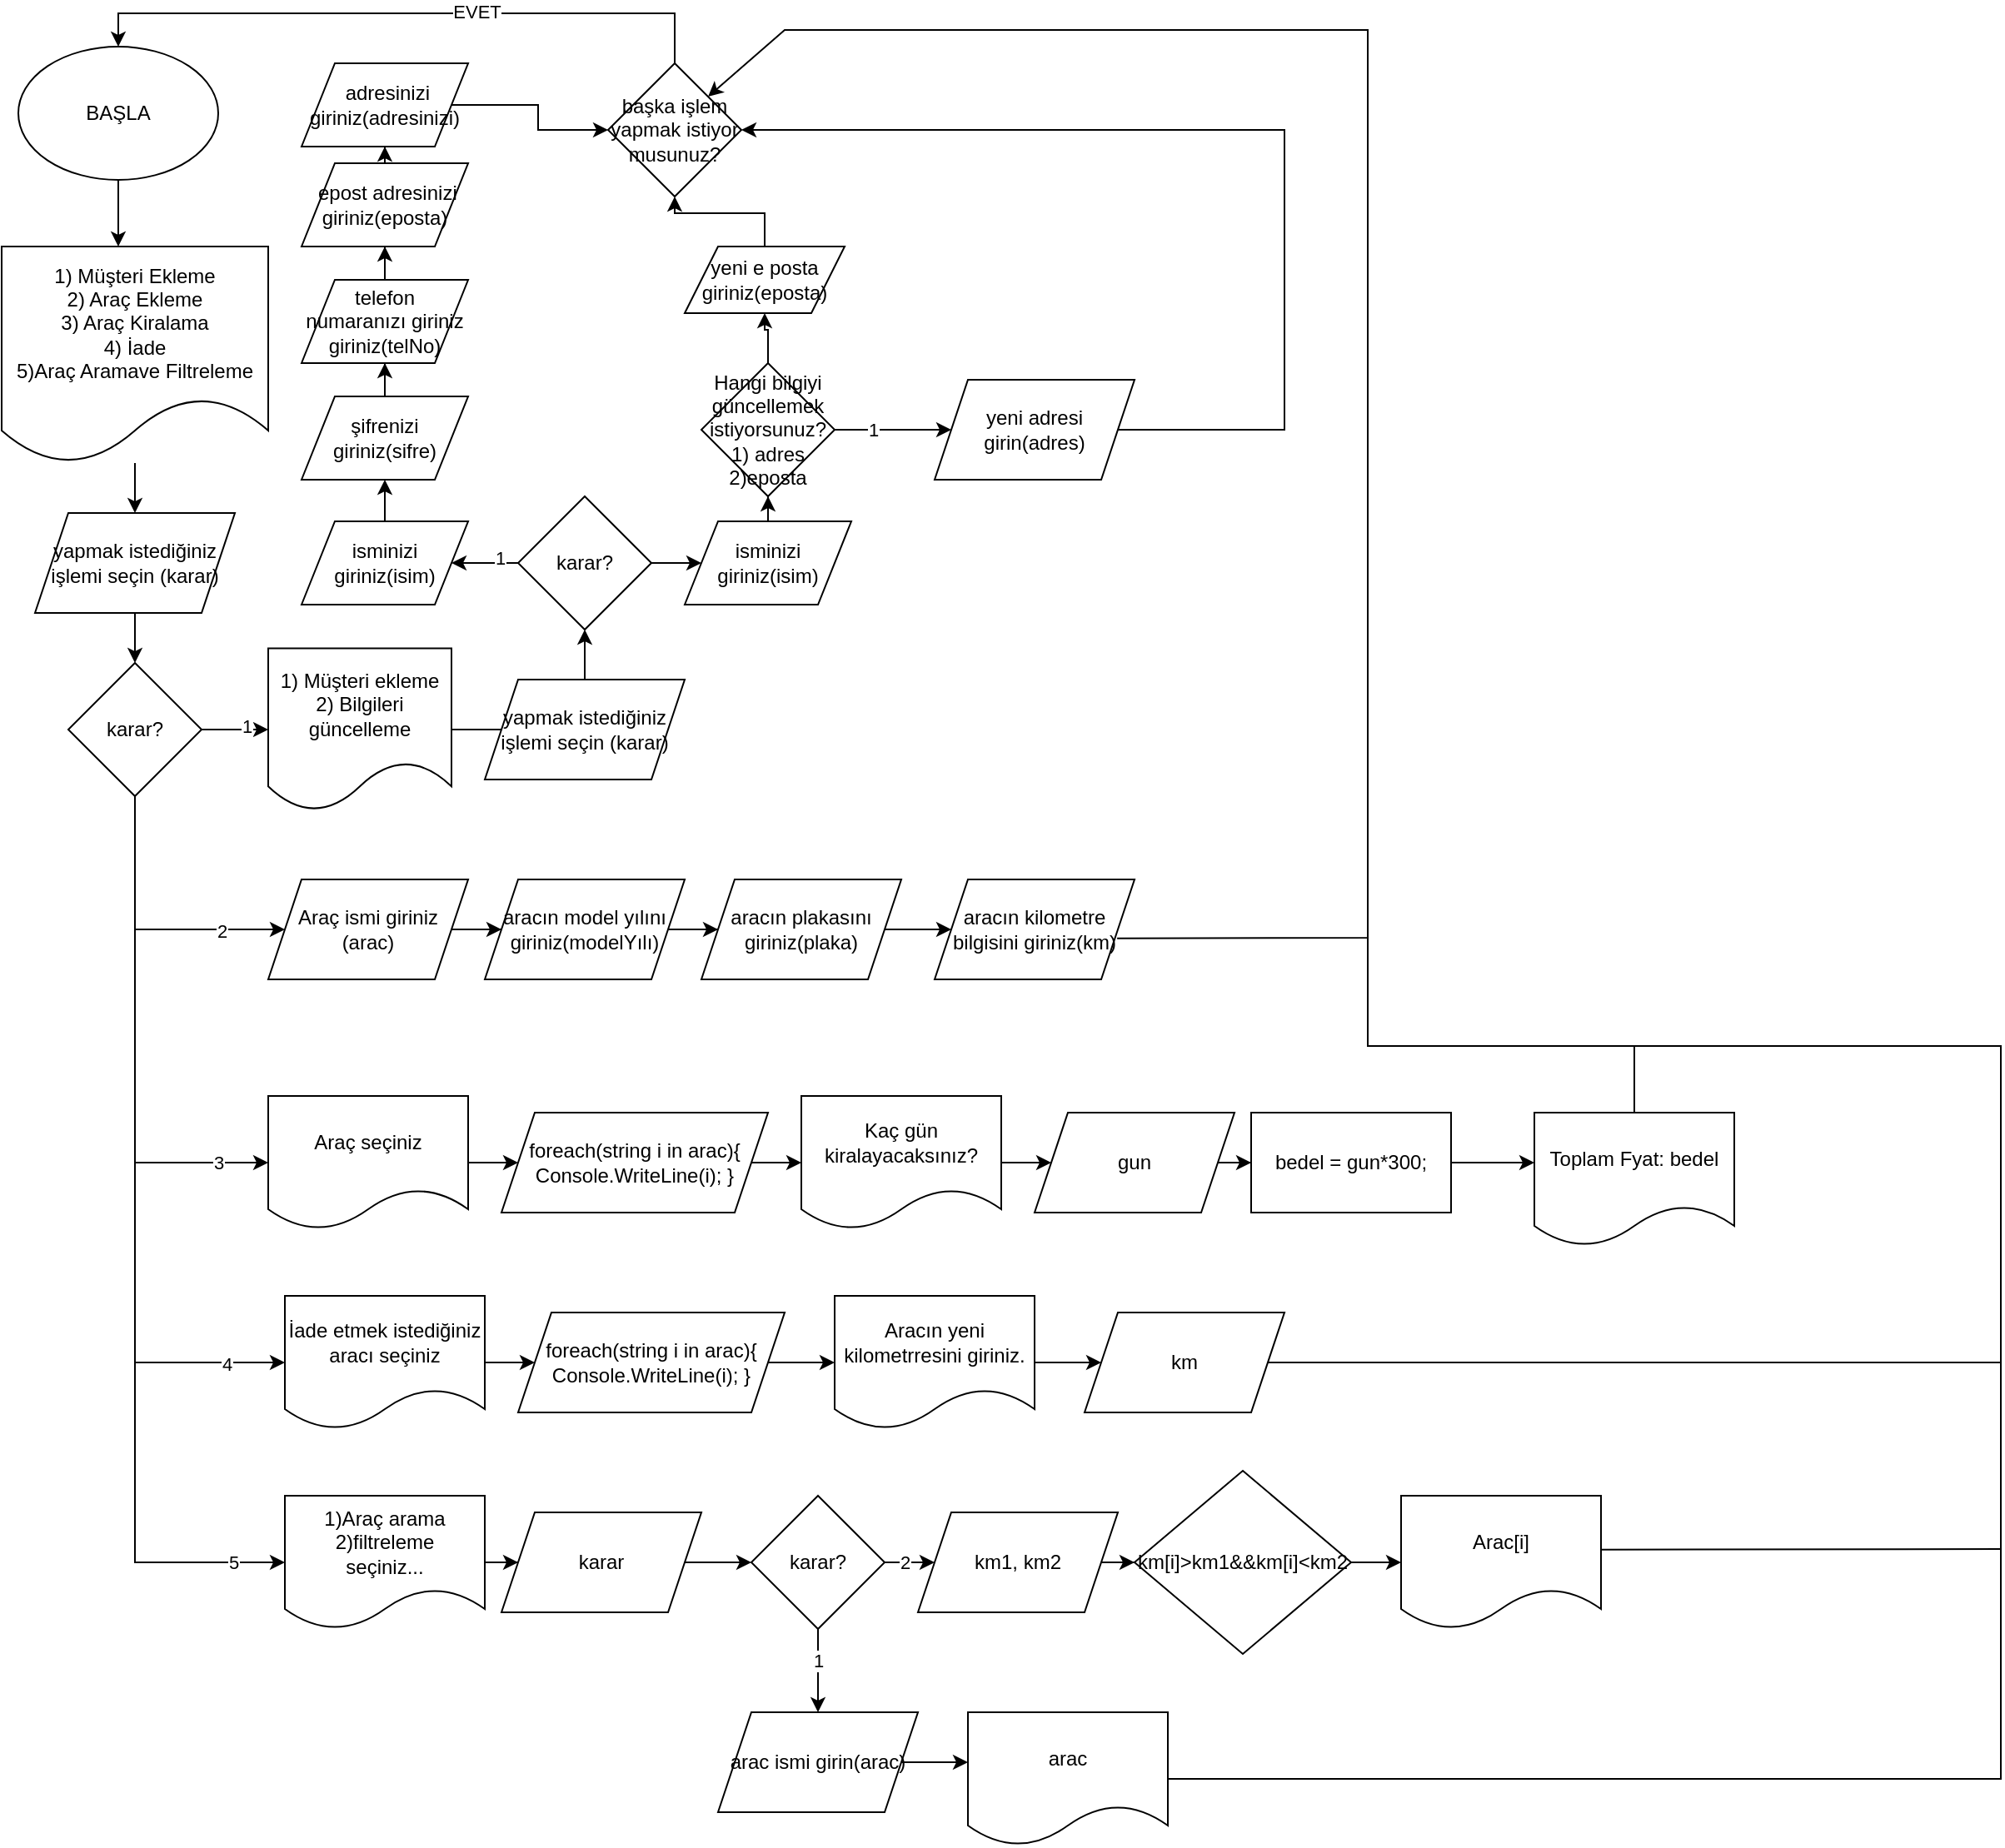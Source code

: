 <mxfile version="25.0.3">
  <diagram name="Sayfa -1" id="JGmF4wiFgPKhv7ylqvii">
    <mxGraphModel dx="1062" dy="537" grid="1" gridSize="10" guides="1" tooltips="1" connect="1" arrows="1" fold="1" page="1" pageScale="1" pageWidth="827" pageHeight="1169" math="0" shadow="0">
      <root>
        <mxCell id="0" />
        <mxCell id="1" parent="0" />
        <mxCell id="aF_uGZAXSh6hio6pCL4w-3" value="" style="edgeStyle=orthogonalEdgeStyle;rounded=0;orthogonalLoop=1;jettySize=auto;html=1;" parent="1" source="aF_uGZAXSh6hio6pCL4w-1" edge="1">
          <mxGeometry relative="1" as="geometry">
            <mxPoint x="110" y="160" as="targetPoint" />
          </mxGeometry>
        </mxCell>
        <mxCell id="aF_uGZAXSh6hio6pCL4w-1" value="BAŞLA" style="ellipse;whiteSpace=wrap;html=1;" parent="1" vertex="1">
          <mxGeometry x="50" y="40" width="120" height="80" as="geometry" />
        </mxCell>
        <mxCell id="aF_uGZAXSh6hio6pCL4w-30" value="" style="edgeStyle=orthogonalEdgeStyle;rounded=0;orthogonalLoop=1;jettySize=auto;html=1;" parent="1" source="aF_uGZAXSh6hio6pCL4w-28" target="aF_uGZAXSh6hio6pCL4w-29" edge="1">
          <mxGeometry relative="1" as="geometry" />
        </mxCell>
        <mxCell id="aF_uGZAXSh6hio6pCL4w-28" value="1) Müşteri Ekleme&lt;div&gt;2) Araç Ekleme&lt;/div&gt;&lt;div&gt;3) Araç Kiralama&lt;/div&gt;&lt;div&gt;4) İade&lt;/div&gt;&lt;div&gt;5)Araç Aramave Filtreleme&lt;/div&gt;" style="shape=document;whiteSpace=wrap;html=1;boundedLbl=1;" parent="1" vertex="1">
          <mxGeometry x="40" y="160" width="160" height="130" as="geometry" />
        </mxCell>
        <mxCell id="aF_uGZAXSh6hio6pCL4w-32" value="" style="edgeStyle=orthogonalEdgeStyle;rounded=0;orthogonalLoop=1;jettySize=auto;html=1;" parent="1" source="aF_uGZAXSh6hio6pCL4w-29" target="aF_uGZAXSh6hio6pCL4w-31" edge="1">
          <mxGeometry relative="1" as="geometry" />
        </mxCell>
        <mxCell id="aF_uGZAXSh6hio6pCL4w-29" value="yapmak istediğiniz işlemi seçin (karar)" style="shape=parallelogram;perimeter=parallelogramPerimeter;whiteSpace=wrap;html=1;fixedSize=1;" parent="1" vertex="1">
          <mxGeometry x="60" y="320" width="120" height="60" as="geometry" />
        </mxCell>
        <mxCell id="aF_uGZAXSh6hio6pCL4w-34" value="" style="edgeStyle=orthogonalEdgeStyle;rounded=0;orthogonalLoop=1;jettySize=auto;html=1;" parent="1" source="aF_uGZAXSh6hio6pCL4w-31" target="aF_uGZAXSh6hio6pCL4w-33" edge="1">
          <mxGeometry relative="1" as="geometry" />
        </mxCell>
        <mxCell id="aF_uGZAXSh6hio6pCL4w-35" value="1" style="edgeLabel;html=1;align=center;verticalAlign=middle;resizable=0;points=[];" parent="aF_uGZAXSh6hio6pCL4w-34" vertex="1" connectable="0">
          <mxGeometry x="0.32" y="2" relative="1" as="geometry">
            <mxPoint as="offset" />
          </mxGeometry>
        </mxCell>
        <mxCell id="aF_uGZAXSh6hio6pCL4w-31" value="karar?" style="rhombus;whiteSpace=wrap;html=1;" parent="1" vertex="1">
          <mxGeometry x="80" y="410" width="80" height="80" as="geometry" />
        </mxCell>
        <mxCell id="aF_uGZAXSh6hio6pCL4w-37" value="" style="edgeStyle=orthogonalEdgeStyle;rounded=0;orthogonalLoop=1;jettySize=auto;html=1;" parent="1" source="aF_uGZAXSh6hio6pCL4w-33" target="aF_uGZAXSh6hio6pCL4w-36" edge="1">
          <mxGeometry relative="1" as="geometry" />
        </mxCell>
        <mxCell id="aF_uGZAXSh6hio6pCL4w-33" value="1) Müşteri ekleme&lt;div&gt;2) Bilgileri güncelleme&lt;/div&gt;" style="shape=document;whiteSpace=wrap;html=1;boundedLbl=1;" parent="1" vertex="1">
          <mxGeometry x="200" y="401.25" width="110" height="97.5" as="geometry" />
        </mxCell>
        <mxCell id="aF_uGZAXSh6hio6pCL4w-39" value="" style="edgeStyle=orthogonalEdgeStyle;rounded=0;orthogonalLoop=1;jettySize=auto;html=1;" parent="1" source="aF_uGZAXSh6hio6pCL4w-36" target="aF_uGZAXSh6hio6pCL4w-38" edge="1">
          <mxGeometry relative="1" as="geometry" />
        </mxCell>
        <mxCell id="aF_uGZAXSh6hio6pCL4w-36" value="yapmak istediğiniz işlemi seçin (karar)" style="shape=parallelogram;perimeter=parallelogramPerimeter;whiteSpace=wrap;html=1;fixedSize=1;" parent="1" vertex="1">
          <mxGeometry x="330" y="420" width="120" height="60" as="geometry" />
        </mxCell>
        <mxCell id="aF_uGZAXSh6hio6pCL4w-41" value="" style="edgeStyle=orthogonalEdgeStyle;rounded=0;orthogonalLoop=1;jettySize=auto;html=1;" parent="1" source="aF_uGZAXSh6hio6pCL4w-38" target="aF_uGZAXSh6hio6pCL4w-40" edge="1">
          <mxGeometry relative="1" as="geometry" />
        </mxCell>
        <mxCell id="KJzKK7GFQL38OleqfvDz-1" value="1" style="edgeLabel;html=1;align=center;verticalAlign=middle;resizable=0;points=[];" vertex="1" connectable="0" parent="aF_uGZAXSh6hio6pCL4w-41">
          <mxGeometry x="0.044" y="-3" relative="1" as="geometry">
            <mxPoint as="offset" />
          </mxGeometry>
        </mxCell>
        <mxCell id="KJzKK7GFQL38OleqfvDz-18" value="" style="edgeStyle=orthogonalEdgeStyle;rounded=0;orthogonalLoop=1;jettySize=auto;html=1;" edge="1" parent="1" source="aF_uGZAXSh6hio6pCL4w-38">
          <mxGeometry relative="1" as="geometry">
            <mxPoint x="460" y="350" as="targetPoint" />
          </mxGeometry>
        </mxCell>
        <mxCell id="aF_uGZAXSh6hio6pCL4w-38" value="karar?" style="rhombus;whiteSpace=wrap;html=1;" parent="1" vertex="1">
          <mxGeometry x="350" y="310" width="80" height="80" as="geometry" />
        </mxCell>
        <mxCell id="KJzKK7GFQL38OleqfvDz-3" value="" style="edgeStyle=orthogonalEdgeStyle;rounded=0;orthogonalLoop=1;jettySize=auto;html=1;" edge="1" parent="1" source="aF_uGZAXSh6hio6pCL4w-40" target="KJzKK7GFQL38OleqfvDz-2">
          <mxGeometry relative="1" as="geometry" />
        </mxCell>
        <mxCell id="aF_uGZAXSh6hio6pCL4w-40" value="isminizi giriniz(isim)" style="shape=parallelogram;perimeter=parallelogramPerimeter;whiteSpace=wrap;html=1;fixedSize=1;" parent="1" vertex="1">
          <mxGeometry x="220" y="325" width="100" height="50" as="geometry" />
        </mxCell>
        <mxCell id="KJzKK7GFQL38OleqfvDz-5" value="" style="edgeStyle=orthogonalEdgeStyle;rounded=0;orthogonalLoop=1;jettySize=auto;html=1;" edge="1" parent="1" source="KJzKK7GFQL38OleqfvDz-2" target="KJzKK7GFQL38OleqfvDz-4">
          <mxGeometry relative="1" as="geometry" />
        </mxCell>
        <mxCell id="KJzKK7GFQL38OleqfvDz-2" value="şifrenizi giriniz(sifre)" style="shape=parallelogram;perimeter=parallelogramPerimeter;whiteSpace=wrap;html=1;fixedSize=1;" vertex="1" parent="1">
          <mxGeometry x="220" y="250" width="100" height="50" as="geometry" />
        </mxCell>
        <mxCell id="KJzKK7GFQL38OleqfvDz-7" value="" style="edgeStyle=orthogonalEdgeStyle;rounded=0;orthogonalLoop=1;jettySize=auto;html=1;" edge="1" parent="1" source="KJzKK7GFQL38OleqfvDz-4" target="KJzKK7GFQL38OleqfvDz-6">
          <mxGeometry relative="1" as="geometry" />
        </mxCell>
        <mxCell id="KJzKK7GFQL38OleqfvDz-4" value="telefon numaranızı giriniz giriniz(telNo)" style="shape=parallelogram;perimeter=parallelogramPerimeter;whiteSpace=wrap;html=1;fixedSize=1;" vertex="1" parent="1">
          <mxGeometry x="220" y="180" width="100" height="50" as="geometry" />
        </mxCell>
        <mxCell id="KJzKK7GFQL38OleqfvDz-9" value="" style="edgeStyle=orthogonalEdgeStyle;rounded=0;orthogonalLoop=1;jettySize=auto;html=1;" edge="1" parent="1" source="KJzKK7GFQL38OleqfvDz-6" target="KJzKK7GFQL38OleqfvDz-8">
          <mxGeometry relative="1" as="geometry" />
        </mxCell>
        <mxCell id="KJzKK7GFQL38OleqfvDz-6" value="&amp;nbsp;epost adresinizi giriniz(eposta)" style="shape=parallelogram;perimeter=parallelogramPerimeter;whiteSpace=wrap;html=1;fixedSize=1;" vertex="1" parent="1">
          <mxGeometry x="220" y="110" width="100" height="50" as="geometry" />
        </mxCell>
        <mxCell id="KJzKK7GFQL38OleqfvDz-11" value="" style="edgeStyle=orthogonalEdgeStyle;rounded=0;orthogonalLoop=1;jettySize=auto;html=1;" edge="1" parent="1" source="KJzKK7GFQL38OleqfvDz-8" target="KJzKK7GFQL38OleqfvDz-10">
          <mxGeometry relative="1" as="geometry" />
        </mxCell>
        <mxCell id="KJzKK7GFQL38OleqfvDz-8" value="&amp;nbsp;adresinizi giriniz(adresinizi)" style="shape=parallelogram;perimeter=parallelogramPerimeter;whiteSpace=wrap;html=1;fixedSize=1;" vertex="1" parent="1">
          <mxGeometry x="220" y="50" width="100" height="50" as="geometry" />
        </mxCell>
        <mxCell id="KJzKK7GFQL38OleqfvDz-10" value="başka işlem yapmak istiyor musunuz?" style="rhombus;whiteSpace=wrap;html=1;" vertex="1" parent="1">
          <mxGeometry x="404" y="50" width="80" height="80" as="geometry" />
        </mxCell>
        <mxCell id="KJzKK7GFQL38OleqfvDz-12" value="" style="endArrow=classic;html=1;rounded=0;entryX=0.5;entryY=0;entryDx=0;entryDy=0;exitX=0.5;exitY=0;exitDx=0;exitDy=0;" edge="1" parent="1" source="KJzKK7GFQL38OleqfvDz-10" target="aF_uGZAXSh6hio6pCL4w-1">
          <mxGeometry width="50" height="50" relative="1" as="geometry">
            <mxPoint x="370" y="50" as="sourcePoint" />
            <mxPoint x="470" y="270" as="targetPoint" />
            <Array as="points">
              <mxPoint x="444" y="20" />
              <mxPoint x="110" y="20" />
            </Array>
          </mxGeometry>
        </mxCell>
        <mxCell id="KJzKK7GFQL38OleqfvDz-13" value="EVET" style="edgeLabel;html=1;align=center;verticalAlign=middle;resizable=0;points=[];" vertex="1" connectable="0" parent="KJzKK7GFQL38OleqfvDz-12">
          <mxGeometry x="-0.222" y="-1" relative="1" as="geometry">
            <mxPoint as="offset" />
          </mxGeometry>
        </mxCell>
        <mxCell id="KJzKK7GFQL38OleqfvDz-44" value="" style="edgeStyle=orthogonalEdgeStyle;rounded=0;orthogonalLoop=1;jettySize=auto;html=1;" edge="1" parent="1" source="KJzKK7GFQL38OleqfvDz-15" target="KJzKK7GFQL38OleqfvDz-43">
          <mxGeometry relative="1" as="geometry" />
        </mxCell>
        <mxCell id="KJzKK7GFQL38OleqfvDz-15" value="Araç seçiniz" style="shape=document;whiteSpace=wrap;html=1;boundedLbl=1;" vertex="1" parent="1">
          <mxGeometry x="200" y="670" width="120" height="80" as="geometry" />
        </mxCell>
        <mxCell id="KJzKK7GFQL38OleqfvDz-63" value="" style="edgeStyle=orthogonalEdgeStyle;rounded=0;orthogonalLoop=1;jettySize=auto;html=1;" edge="1" parent="1" source="KJzKK7GFQL38OleqfvDz-16" target="KJzKK7GFQL38OleqfvDz-62">
          <mxGeometry relative="1" as="geometry" />
        </mxCell>
        <mxCell id="KJzKK7GFQL38OleqfvDz-16" value="İade etmek istediğiniz aracı seçiniz" style="shape=document;whiteSpace=wrap;html=1;boundedLbl=1;" vertex="1" parent="1">
          <mxGeometry x="210" y="790" width="120" height="80" as="geometry" />
        </mxCell>
        <mxCell id="KJzKK7GFQL38OleqfvDz-21" value="" style="edgeStyle=orthogonalEdgeStyle;rounded=0;orthogonalLoop=1;jettySize=auto;html=1;" edge="1" parent="1" source="KJzKK7GFQL38OleqfvDz-19" target="KJzKK7GFQL38OleqfvDz-20">
          <mxGeometry relative="1" as="geometry" />
        </mxCell>
        <mxCell id="KJzKK7GFQL38OleqfvDz-19" value="isminizi giriniz(isim)" style="shape=parallelogram;perimeter=parallelogramPerimeter;whiteSpace=wrap;html=1;fixedSize=1;" vertex="1" parent="1">
          <mxGeometry x="450" y="325" width="100" height="50" as="geometry" />
        </mxCell>
        <mxCell id="KJzKK7GFQL38OleqfvDz-24" value="" style="edgeStyle=orthogonalEdgeStyle;rounded=0;orthogonalLoop=1;jettySize=auto;html=1;" edge="1" parent="1" source="KJzKK7GFQL38OleqfvDz-20" target="KJzKK7GFQL38OleqfvDz-23">
          <mxGeometry relative="1" as="geometry" />
        </mxCell>
        <mxCell id="KJzKK7GFQL38OleqfvDz-25" value="1" style="edgeLabel;html=1;align=center;verticalAlign=middle;resizable=0;points=[];" vertex="1" connectable="0" parent="KJzKK7GFQL38OleqfvDz-24">
          <mxGeometry x="-0.352" relative="1" as="geometry">
            <mxPoint as="offset" />
          </mxGeometry>
        </mxCell>
        <mxCell id="KJzKK7GFQL38OleqfvDz-29" value="" style="edgeStyle=orthogonalEdgeStyle;rounded=0;orthogonalLoop=1;jettySize=auto;html=1;" edge="1" parent="1" source="KJzKK7GFQL38OleqfvDz-20" target="KJzKK7GFQL38OleqfvDz-28">
          <mxGeometry relative="1" as="geometry" />
        </mxCell>
        <mxCell id="KJzKK7GFQL38OleqfvDz-20" value="Hangi bilgiyi güncellemek istiyorsunuz?&lt;div&gt;1) adres&lt;/div&gt;&lt;div&gt;2)eposta&lt;/div&gt;" style="rhombus;whiteSpace=wrap;html=1;" vertex="1" parent="1">
          <mxGeometry x="460" y="230" width="80" height="80" as="geometry" />
        </mxCell>
        <mxCell id="KJzKK7GFQL38OleqfvDz-23" value="yeni adresi girin(adres)" style="shape=parallelogram;perimeter=parallelogramPerimeter;whiteSpace=wrap;html=1;fixedSize=1;" vertex="1" parent="1">
          <mxGeometry x="600" y="240" width="120" height="60" as="geometry" />
        </mxCell>
        <mxCell id="KJzKK7GFQL38OleqfvDz-26" value="" style="endArrow=classic;html=1;rounded=0;exitX=1;exitY=0.5;exitDx=0;exitDy=0;entryX=1;entryY=0.5;entryDx=0;entryDy=0;" edge="1" parent="1" source="KJzKK7GFQL38OleqfvDz-23" target="KJzKK7GFQL38OleqfvDz-10">
          <mxGeometry width="50" height="50" relative="1" as="geometry">
            <mxPoint x="420" y="320" as="sourcePoint" />
            <mxPoint x="470" y="270" as="targetPoint" />
            <Array as="points">
              <mxPoint x="810" y="270" />
              <mxPoint x="810" y="90" />
            </Array>
          </mxGeometry>
        </mxCell>
        <mxCell id="KJzKK7GFQL38OleqfvDz-30" value="" style="edgeStyle=orthogonalEdgeStyle;rounded=0;orthogonalLoop=1;jettySize=auto;html=1;" edge="1" parent="1" source="KJzKK7GFQL38OleqfvDz-28" target="KJzKK7GFQL38OleqfvDz-10">
          <mxGeometry relative="1" as="geometry" />
        </mxCell>
        <mxCell id="KJzKK7GFQL38OleqfvDz-28" value="yeni e posta giriniz(eposta)" style="shape=parallelogram;perimeter=parallelogramPerimeter;whiteSpace=wrap;html=1;fixedSize=1;" vertex="1" parent="1">
          <mxGeometry x="450" y="160" width="96" height="40" as="geometry" />
        </mxCell>
        <mxCell id="KJzKK7GFQL38OleqfvDz-36" value="" style="edgeStyle=orthogonalEdgeStyle;rounded=0;orthogonalLoop=1;jettySize=auto;html=1;" edge="1" parent="1" source="KJzKK7GFQL38OleqfvDz-31" target="KJzKK7GFQL38OleqfvDz-35">
          <mxGeometry relative="1" as="geometry" />
        </mxCell>
        <mxCell id="KJzKK7GFQL38OleqfvDz-31" value="Araç ismi giriniz&lt;div&gt;(arac)&lt;/div&gt;" style="shape=parallelogram;perimeter=parallelogramPerimeter;whiteSpace=wrap;html=1;fixedSize=1;" vertex="1" parent="1">
          <mxGeometry x="200" y="540" width="120" height="60" as="geometry" />
        </mxCell>
        <mxCell id="KJzKK7GFQL38OleqfvDz-33" value="" style="endArrow=classic;html=1;rounded=0;exitX=0.5;exitY=1;exitDx=0;exitDy=0;entryX=0;entryY=0.5;entryDx=0;entryDy=0;" edge="1" parent="1" source="aF_uGZAXSh6hio6pCL4w-31" target="KJzKK7GFQL38OleqfvDz-31">
          <mxGeometry width="50" height="50" relative="1" as="geometry">
            <mxPoint x="420" y="620" as="sourcePoint" />
            <mxPoint x="470" y="570" as="targetPoint" />
            <Array as="points">
              <mxPoint x="120" y="570" />
            </Array>
          </mxGeometry>
        </mxCell>
        <mxCell id="KJzKK7GFQL38OleqfvDz-34" value="2" style="edgeLabel;html=1;align=center;verticalAlign=middle;resizable=0;points=[];" vertex="1" connectable="0" parent="KJzKK7GFQL38OleqfvDz-33">
          <mxGeometry x="0.552" y="-1" relative="1" as="geometry">
            <mxPoint as="offset" />
          </mxGeometry>
        </mxCell>
        <mxCell id="KJzKK7GFQL38OleqfvDz-38" value="" style="edgeStyle=orthogonalEdgeStyle;rounded=0;orthogonalLoop=1;jettySize=auto;html=1;" edge="1" parent="1" source="KJzKK7GFQL38OleqfvDz-35" target="KJzKK7GFQL38OleqfvDz-37">
          <mxGeometry relative="1" as="geometry" />
        </mxCell>
        <mxCell id="KJzKK7GFQL38OleqfvDz-35" value="aracın model yılını giriniz(modelYılı)" style="shape=parallelogram;perimeter=parallelogramPerimeter;whiteSpace=wrap;html=1;fixedSize=1;" vertex="1" parent="1">
          <mxGeometry x="330" y="540" width="120" height="60" as="geometry" />
        </mxCell>
        <mxCell id="KJzKK7GFQL38OleqfvDz-40" value="" style="edgeStyle=orthogonalEdgeStyle;rounded=0;orthogonalLoop=1;jettySize=auto;html=1;" edge="1" parent="1" source="KJzKK7GFQL38OleqfvDz-37" target="KJzKK7GFQL38OleqfvDz-39">
          <mxGeometry relative="1" as="geometry" />
        </mxCell>
        <mxCell id="KJzKK7GFQL38OleqfvDz-37" value="aracın plakasını giriniz(plaka)" style="shape=parallelogram;perimeter=parallelogramPerimeter;whiteSpace=wrap;html=1;fixedSize=1;" vertex="1" parent="1">
          <mxGeometry x="460" y="540" width="120" height="60" as="geometry" />
        </mxCell>
        <mxCell id="KJzKK7GFQL38OleqfvDz-39" value="aracın kilometre bilgisini giriniz(km)" style="shape=parallelogram;perimeter=parallelogramPerimeter;whiteSpace=wrap;html=1;fixedSize=1;" vertex="1" parent="1">
          <mxGeometry x="600" y="540" width="120" height="60" as="geometry" />
        </mxCell>
        <mxCell id="KJzKK7GFQL38OleqfvDz-41" value="" style="endArrow=classic;html=1;rounded=0;exitX=0.913;exitY=0.59;exitDx=0;exitDy=0;exitPerimeter=0;entryX=1;entryY=0;entryDx=0;entryDy=0;" edge="1" parent="1" source="KJzKK7GFQL38OleqfvDz-39" target="KJzKK7GFQL38OleqfvDz-10">
          <mxGeometry width="50" height="50" relative="1" as="geometry">
            <mxPoint x="740" y="590" as="sourcePoint" />
            <mxPoint x="490" y="30" as="targetPoint" />
            <Array as="points">
              <mxPoint x="860" y="575" />
              <mxPoint x="860" y="30" />
              <mxPoint x="510" y="30" />
            </Array>
          </mxGeometry>
        </mxCell>
        <mxCell id="KJzKK7GFQL38OleqfvDz-42" value="" style="endArrow=classic;html=1;rounded=0;entryX=0;entryY=0.5;entryDx=0;entryDy=0;" edge="1" parent="1" target="KJzKK7GFQL38OleqfvDz-15">
          <mxGeometry width="50" height="50" relative="1" as="geometry">
            <mxPoint x="120" y="570" as="sourcePoint" />
            <mxPoint x="550" y="710" as="targetPoint" />
            <Array as="points">
              <mxPoint x="120" y="710" />
            </Array>
          </mxGeometry>
        </mxCell>
        <mxCell id="KJzKK7GFQL38OleqfvDz-45" value="3" style="edgeLabel;html=1;align=center;verticalAlign=middle;resizable=0;points=[];" vertex="1" connectable="0" parent="KJzKK7GFQL38OleqfvDz-42">
          <mxGeometry x="0.536" y="1" relative="1" as="geometry">
            <mxPoint x="21" y="1" as="offset" />
          </mxGeometry>
        </mxCell>
        <mxCell id="KJzKK7GFQL38OleqfvDz-47" value="" style="edgeStyle=orthogonalEdgeStyle;rounded=0;orthogonalLoop=1;jettySize=auto;html=1;" edge="1" parent="1" source="KJzKK7GFQL38OleqfvDz-43">
          <mxGeometry relative="1" as="geometry">
            <mxPoint x="520.0" y="710.0" as="targetPoint" />
          </mxGeometry>
        </mxCell>
        <mxCell id="KJzKK7GFQL38OleqfvDz-43" value="foreach(string i in arac){ Console.WriteLine(i); }" style="shape=parallelogram;perimeter=parallelogramPerimeter;whiteSpace=wrap;html=1;fixedSize=1;" vertex="1" parent="1">
          <mxGeometry x="340" y="680" width="160" height="60" as="geometry" />
        </mxCell>
        <mxCell id="KJzKK7GFQL38OleqfvDz-52" value="" style="edgeStyle=orthogonalEdgeStyle;rounded=0;orthogonalLoop=1;jettySize=auto;html=1;" edge="1" parent="1" source="KJzKK7GFQL38OleqfvDz-50" target="KJzKK7GFQL38OleqfvDz-51">
          <mxGeometry relative="1" as="geometry" />
        </mxCell>
        <mxCell id="KJzKK7GFQL38OleqfvDz-50" value="Kaç gün kiralayacaksınız?" style="shape=document;whiteSpace=wrap;html=1;boundedLbl=1;" vertex="1" parent="1">
          <mxGeometry x="520" y="670" width="120" height="80" as="geometry" />
        </mxCell>
        <mxCell id="KJzKK7GFQL38OleqfvDz-54" value="" style="edgeStyle=orthogonalEdgeStyle;rounded=0;orthogonalLoop=1;jettySize=auto;html=1;" edge="1" parent="1" source="KJzKK7GFQL38OleqfvDz-51" target="KJzKK7GFQL38OleqfvDz-53">
          <mxGeometry relative="1" as="geometry" />
        </mxCell>
        <mxCell id="KJzKK7GFQL38OleqfvDz-51" value="gun" style="shape=parallelogram;perimeter=parallelogramPerimeter;whiteSpace=wrap;html=1;fixedSize=1;" vertex="1" parent="1">
          <mxGeometry x="660" y="680" width="120" height="60" as="geometry" />
        </mxCell>
        <mxCell id="KJzKK7GFQL38OleqfvDz-56" value="" style="edgeStyle=orthogonalEdgeStyle;rounded=0;orthogonalLoop=1;jettySize=auto;html=1;" edge="1" parent="1" source="KJzKK7GFQL38OleqfvDz-53">
          <mxGeometry relative="1" as="geometry">
            <mxPoint x="960" y="710" as="targetPoint" />
          </mxGeometry>
        </mxCell>
        <mxCell id="KJzKK7GFQL38OleqfvDz-53" value="bedel = gun*300;" style="whiteSpace=wrap;html=1;" vertex="1" parent="1">
          <mxGeometry x="790" y="680" width="120" height="60" as="geometry" />
        </mxCell>
        <mxCell id="KJzKK7GFQL38OleqfvDz-57" value="Toplam Fyat: bedel" style="shape=document;whiteSpace=wrap;html=1;boundedLbl=1;" vertex="1" parent="1">
          <mxGeometry x="960" y="680" width="120" height="80" as="geometry" />
        </mxCell>
        <mxCell id="KJzKK7GFQL38OleqfvDz-60" value="" style="endArrow=none;html=1;rounded=0;exitX=0.5;exitY=0;exitDx=0;exitDy=0;" edge="1" parent="1" source="KJzKK7GFQL38OleqfvDz-57">
          <mxGeometry width="50" height="50" relative="1" as="geometry">
            <mxPoint x="630" y="530" as="sourcePoint" />
            <mxPoint x="860" y="560" as="targetPoint" />
            <Array as="points">
              <mxPoint x="1020" y="640" />
              <mxPoint x="860" y="640" />
            </Array>
          </mxGeometry>
        </mxCell>
        <mxCell id="KJzKK7GFQL38OleqfvDz-61" value="" style="endArrow=classic;html=1;rounded=0;entryX=0;entryY=0.5;entryDx=0;entryDy=0;" edge="1" parent="1" target="KJzKK7GFQL38OleqfvDz-16">
          <mxGeometry width="50" height="50" relative="1" as="geometry">
            <mxPoint x="120" y="710" as="sourcePoint" />
            <mxPoint x="170" y="720" as="targetPoint" />
            <Array as="points">
              <mxPoint x="120" y="830" />
            </Array>
          </mxGeometry>
        </mxCell>
        <mxCell id="KJzKK7GFQL38OleqfvDz-64" value="4" style="edgeLabel;html=1;align=center;verticalAlign=middle;resizable=0;points=[];" vertex="1" connectable="0" parent="KJzKK7GFQL38OleqfvDz-61">
          <mxGeometry x="0.665" y="-1" relative="1" as="geometry">
            <mxPoint as="offset" />
          </mxGeometry>
        </mxCell>
        <mxCell id="KJzKK7GFQL38OleqfvDz-66" value="" style="edgeStyle=orthogonalEdgeStyle;rounded=0;orthogonalLoop=1;jettySize=auto;html=1;" edge="1" parent="1" source="KJzKK7GFQL38OleqfvDz-62" target="KJzKK7GFQL38OleqfvDz-65">
          <mxGeometry relative="1" as="geometry" />
        </mxCell>
        <mxCell id="KJzKK7GFQL38OleqfvDz-62" value="foreach(string i in arac){ Console.WriteLine(i); }" style="shape=parallelogram;perimeter=parallelogramPerimeter;whiteSpace=wrap;html=1;fixedSize=1;" vertex="1" parent="1">
          <mxGeometry x="350" y="800" width="160" height="60" as="geometry" />
        </mxCell>
        <mxCell id="KJzKK7GFQL38OleqfvDz-68" value="" style="edgeStyle=orthogonalEdgeStyle;rounded=0;orthogonalLoop=1;jettySize=auto;html=1;" edge="1" parent="1" source="KJzKK7GFQL38OleqfvDz-65" target="KJzKK7GFQL38OleqfvDz-67">
          <mxGeometry relative="1" as="geometry" />
        </mxCell>
        <mxCell id="KJzKK7GFQL38OleqfvDz-65" value="Aracın yeni kilometrresini giriniz." style="shape=document;whiteSpace=wrap;html=1;boundedLbl=1;" vertex="1" parent="1">
          <mxGeometry x="540" y="790" width="120" height="80" as="geometry" />
        </mxCell>
        <mxCell id="KJzKK7GFQL38OleqfvDz-67" value="km" style="shape=parallelogram;perimeter=parallelogramPerimeter;whiteSpace=wrap;html=1;fixedSize=1;" vertex="1" parent="1">
          <mxGeometry x="690" y="800" width="120" height="60" as="geometry" />
        </mxCell>
        <mxCell id="KJzKK7GFQL38OleqfvDz-70" value="" style="endArrow=none;html=1;rounded=0;exitX=1;exitY=0.5;exitDx=0;exitDy=0;" edge="1" parent="1" source="KJzKK7GFQL38OleqfvDz-67">
          <mxGeometry width="50" height="50" relative="1" as="geometry">
            <mxPoint x="860" y="860" as="sourcePoint" />
            <mxPoint x="1020" y="640" as="targetPoint" />
            <Array as="points">
              <mxPoint x="1240" y="830" />
              <mxPoint x="1240" y="640" />
            </Array>
          </mxGeometry>
        </mxCell>
        <mxCell id="KJzKK7GFQL38OleqfvDz-75" value="" style="edgeStyle=orthogonalEdgeStyle;rounded=0;orthogonalLoop=1;jettySize=auto;html=1;" edge="1" parent="1" source="KJzKK7GFQL38OleqfvDz-71" target="KJzKK7GFQL38OleqfvDz-74">
          <mxGeometry relative="1" as="geometry" />
        </mxCell>
        <mxCell id="KJzKK7GFQL38OleqfvDz-71" value="1)Araç arama&lt;div&gt;2)filtreleme&lt;/div&gt;&lt;div&gt;seçiniz...&lt;/div&gt;" style="shape=document;whiteSpace=wrap;html=1;boundedLbl=1;" vertex="1" parent="1">
          <mxGeometry x="210" y="910" width="120" height="80" as="geometry" />
        </mxCell>
        <mxCell id="KJzKK7GFQL38OleqfvDz-72" value="" style="endArrow=classic;html=1;rounded=0;entryX=0;entryY=0.5;entryDx=0;entryDy=0;" edge="1" parent="1" target="KJzKK7GFQL38OleqfvDz-71">
          <mxGeometry width="50" height="50" relative="1" as="geometry">
            <mxPoint x="120" y="830" as="sourcePoint" />
            <mxPoint x="210" y="900" as="targetPoint" />
            <Array as="points">
              <mxPoint x="120" y="950" />
            </Array>
          </mxGeometry>
        </mxCell>
        <mxCell id="KJzKK7GFQL38OleqfvDz-73" value="5" style="edgeLabel;html=1;align=center;verticalAlign=middle;resizable=0;points=[];" vertex="1" connectable="0" parent="KJzKK7GFQL38OleqfvDz-72">
          <mxGeometry x="0.7" relative="1" as="geometry">
            <mxPoint as="offset" />
          </mxGeometry>
        </mxCell>
        <mxCell id="KJzKK7GFQL38OleqfvDz-77" value="" style="edgeStyle=orthogonalEdgeStyle;rounded=0;orthogonalLoop=1;jettySize=auto;html=1;" edge="1" parent="1" source="KJzKK7GFQL38OleqfvDz-74" target="KJzKK7GFQL38OleqfvDz-76">
          <mxGeometry relative="1" as="geometry" />
        </mxCell>
        <mxCell id="KJzKK7GFQL38OleqfvDz-74" value="karar" style="shape=parallelogram;perimeter=parallelogramPerimeter;whiteSpace=wrap;html=1;fixedSize=1;" vertex="1" parent="1">
          <mxGeometry x="340" y="920" width="120" height="60" as="geometry" />
        </mxCell>
        <mxCell id="KJzKK7GFQL38OleqfvDz-79" value="" style="edgeStyle=orthogonalEdgeStyle;rounded=0;orthogonalLoop=1;jettySize=auto;html=1;entryX=0.5;entryY=0;entryDx=0;entryDy=0;" edge="1" parent="1" source="KJzKK7GFQL38OleqfvDz-76" target="KJzKK7GFQL38OleqfvDz-80">
          <mxGeometry relative="1" as="geometry">
            <mxPoint x="530" y="1010" as="targetPoint" />
          </mxGeometry>
        </mxCell>
        <mxCell id="KJzKK7GFQL38OleqfvDz-81" value="1" style="edgeLabel;html=1;align=center;verticalAlign=middle;resizable=0;points=[];" vertex="1" connectable="0" parent="KJzKK7GFQL38OleqfvDz-79">
          <mxGeometry x="-0.236" relative="1" as="geometry">
            <mxPoint as="offset" />
          </mxGeometry>
        </mxCell>
        <mxCell id="KJzKK7GFQL38OleqfvDz-87" value="" style="edgeStyle=orthogonalEdgeStyle;rounded=0;orthogonalLoop=1;jettySize=auto;html=1;" edge="1" parent="1" source="KJzKK7GFQL38OleqfvDz-76" target="KJzKK7GFQL38OleqfvDz-86">
          <mxGeometry relative="1" as="geometry" />
        </mxCell>
        <mxCell id="KJzKK7GFQL38OleqfvDz-88" value="2" style="edgeLabel;html=1;align=center;verticalAlign=middle;resizable=0;points=[];" vertex="1" connectable="0" parent="KJzKK7GFQL38OleqfvDz-87">
          <mxGeometry x="0.48" relative="1" as="geometry">
            <mxPoint as="offset" />
          </mxGeometry>
        </mxCell>
        <mxCell id="KJzKK7GFQL38OleqfvDz-76" value="karar?" style="rhombus;whiteSpace=wrap;html=1;" vertex="1" parent="1">
          <mxGeometry x="490" y="910" width="80" height="80" as="geometry" />
        </mxCell>
        <mxCell id="KJzKK7GFQL38OleqfvDz-83" value="" style="edgeStyle=orthogonalEdgeStyle;rounded=0;orthogonalLoop=1;jettySize=auto;html=1;" edge="1" parent="1" source="KJzKK7GFQL38OleqfvDz-80">
          <mxGeometry relative="1" as="geometry">
            <mxPoint x="620" y="1070.043" as="targetPoint" />
          </mxGeometry>
        </mxCell>
        <mxCell id="KJzKK7GFQL38OleqfvDz-80" value="arac ismi girin(arac)" style="shape=parallelogram;perimeter=parallelogramPerimeter;whiteSpace=wrap;html=1;fixedSize=1;" vertex="1" parent="1">
          <mxGeometry x="470" y="1040" width="120" height="60" as="geometry" />
        </mxCell>
        <mxCell id="KJzKK7GFQL38OleqfvDz-84" value="arac" style="shape=document;whiteSpace=wrap;html=1;boundedLbl=1;" vertex="1" parent="1">
          <mxGeometry x="620" y="1040" width="120" height="80" as="geometry" />
        </mxCell>
        <mxCell id="KJzKK7GFQL38OleqfvDz-85" value="" style="endArrow=none;html=1;rounded=0;exitX=1;exitY=0.5;exitDx=0;exitDy=0;" edge="1" parent="1" source="KJzKK7GFQL38OleqfvDz-84">
          <mxGeometry width="50" height="50" relative="1" as="geometry">
            <mxPoint x="810" y="1080" as="sourcePoint" />
            <mxPoint x="1240" y="820" as="targetPoint" />
            <Array as="points">
              <mxPoint x="1240" y="1080" />
            </Array>
          </mxGeometry>
        </mxCell>
        <mxCell id="KJzKK7GFQL38OleqfvDz-90" value="" style="edgeStyle=orthogonalEdgeStyle;rounded=0;orthogonalLoop=1;jettySize=auto;html=1;" edge="1" parent="1" source="KJzKK7GFQL38OleqfvDz-86" target="KJzKK7GFQL38OleqfvDz-89">
          <mxGeometry relative="1" as="geometry" />
        </mxCell>
        <mxCell id="KJzKK7GFQL38OleqfvDz-86" value="km1, km2" style="shape=parallelogram;perimeter=parallelogramPerimeter;whiteSpace=wrap;html=1;fixedSize=1;" vertex="1" parent="1">
          <mxGeometry x="590" y="920" width="120" height="60" as="geometry" />
        </mxCell>
        <mxCell id="KJzKK7GFQL38OleqfvDz-92" value="" style="edgeStyle=orthogonalEdgeStyle;rounded=0;orthogonalLoop=1;jettySize=auto;html=1;" edge="1" parent="1" source="KJzKK7GFQL38OleqfvDz-89" target="KJzKK7GFQL38OleqfvDz-91">
          <mxGeometry relative="1" as="geometry" />
        </mxCell>
        <mxCell id="KJzKK7GFQL38OleqfvDz-89" value="km[i]&amp;gt;km1&amp;amp;&amp;amp;km[i]&amp;lt;km2" style="rhombus;whiteSpace=wrap;html=1;" vertex="1" parent="1">
          <mxGeometry x="720" y="895" width="130" height="110" as="geometry" />
        </mxCell>
        <mxCell id="KJzKK7GFQL38OleqfvDz-91" value="Arac[i]" style="shape=document;whiteSpace=wrap;html=1;boundedLbl=1;" vertex="1" parent="1">
          <mxGeometry x="880" y="910" width="120" height="80" as="geometry" />
        </mxCell>
        <mxCell id="KJzKK7GFQL38OleqfvDz-93" value="" style="endArrow=none;html=1;rounded=0;exitX=1;exitY=0.405;exitDx=0;exitDy=0;exitPerimeter=0;" edge="1" parent="1" source="KJzKK7GFQL38OleqfvDz-91">
          <mxGeometry width="50" height="50" relative="1" as="geometry">
            <mxPoint x="1050" y="960" as="sourcePoint" />
            <mxPoint x="1240" y="942" as="targetPoint" />
          </mxGeometry>
        </mxCell>
      </root>
    </mxGraphModel>
  </diagram>
</mxfile>
